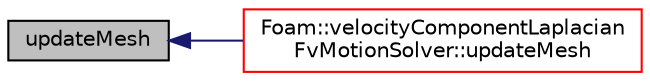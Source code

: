 digraph "updateMesh"
{
  bgcolor="transparent";
  edge [fontname="Helvetica",fontsize="10",labelfontname="Helvetica",labelfontsize="10"];
  node [fontname="Helvetica",fontsize="10",shape=record];
  rankdir="LR";
  Node1 [label="updateMesh",height=0.2,width=0.4,color="black", fillcolor="grey75", style="filled", fontcolor="black"];
  Node1 -> Node2 [dir="back",color="midnightblue",fontsize="10",style="solid",fontname="Helvetica"];
  Node2 [label="Foam::velocityComponentLaplacian\lFvMotionSolver::updateMesh",height=0.2,width=0.4,color="red",URL="$a02894.html#ad57565956fd4064299f4bd3c4eebb1d4",tooltip="Update topology. "];
}
